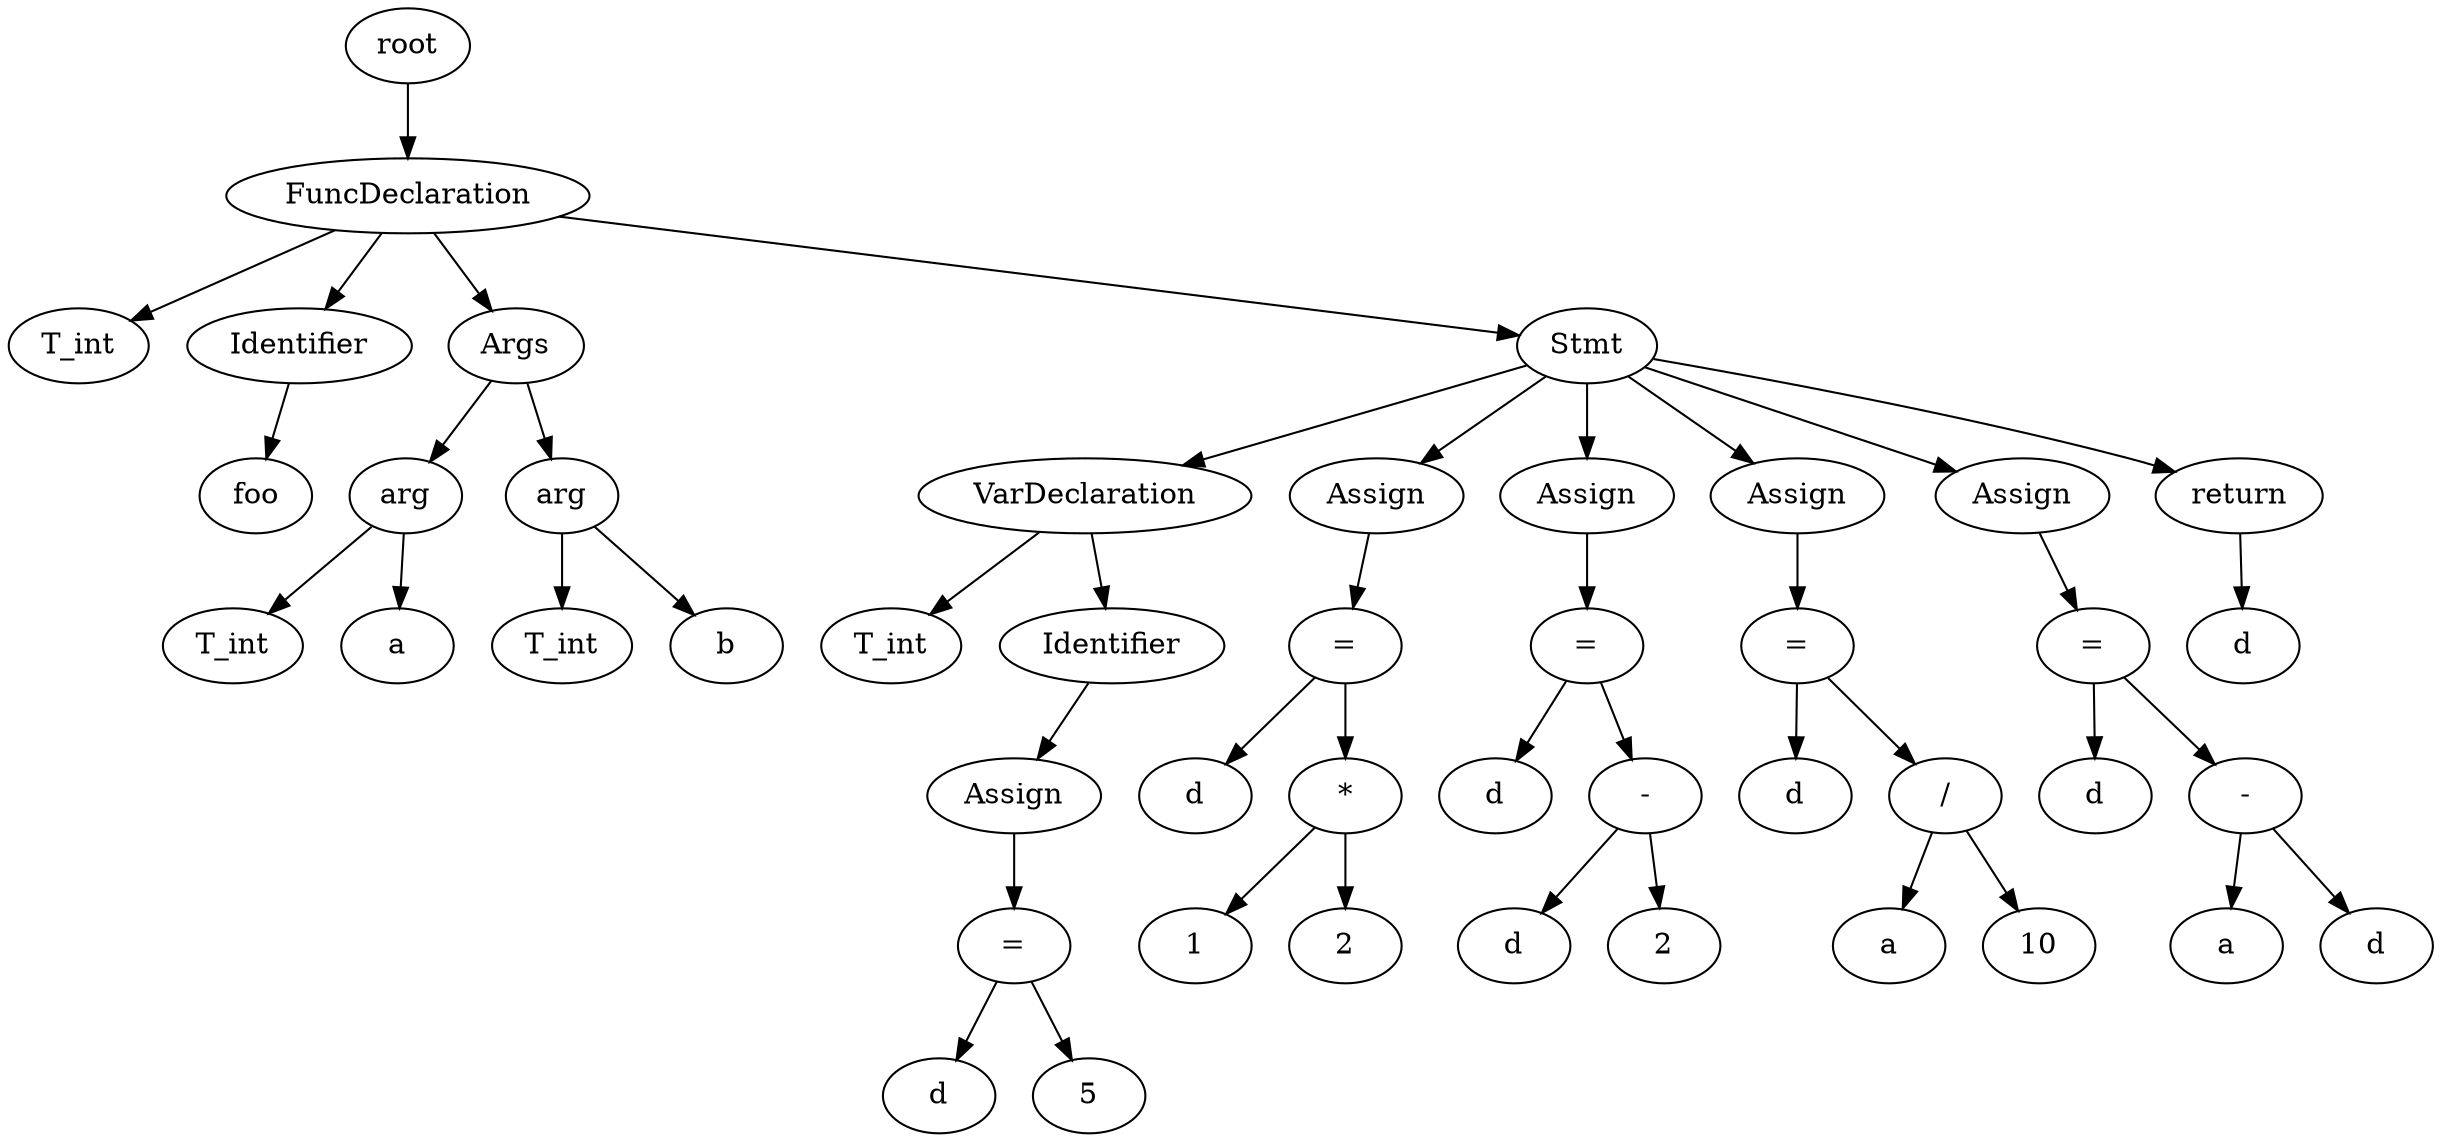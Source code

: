 // root
digraph {
	None [label=root]
	0 [label=FuncDeclaration]
	None -> 0
	1 [label=T_int]
	0 -> 1
	2 [label=Identifier]
	0 -> 2
	3 [label=foo]
	2 -> 3
	4 [label=Args]
	0 -> 4
	5 [label=arg]
	4 -> 5
	6 [label=T_int]
	5 -> 6
	7 [label=a]
	5 -> 7
	8 [label=arg]
	4 -> 8
	9 [label=T_int]
	8 -> 9
	10 [label=b]
	8 -> 10
	11 [label=Stmt]
	0 -> 11
	12 [label=VarDeclaration]
	11 -> 12
	13 [label=T_int]
	12 -> 13
	14 [label=Identifier]
	12 -> 14
	15 [label=Assign]
	14 -> 15
	17 [label="="]
	15 -> 17
	16 [label=d]
	17 -> 16
	18 [label=5]
	17 -> 18
	19 [label=Assign]
	11 -> 19
	21 [label="="]
	19 -> 21
	20 [label=d]
	21 -> 20
	23 [label="*"]
	21 -> 23
	22 [label=1]
	23 -> 22
	24 [label=2]
	23 -> 24
	25 [label=Assign]
	11 -> 25
	27 [label="="]
	25 -> 27
	26 [label=d]
	27 -> 26
	29 [label="-"]
	27 -> 29
	28 [label=d]
	29 -> 28
	30 [label=2]
	29 -> 30
	31 [label=Assign]
	11 -> 31
	33 [label="="]
	31 -> 33
	32 [label=d]
	33 -> 32
	35 [label="/"]
	33 -> 35
	34 [label=a]
	35 -> 34
	36 [label=10]
	35 -> 36
	37 [label=Assign]
	11 -> 37
	39 [label="="]
	37 -> 39
	38 [label=d]
	39 -> 38
	41 [label="-"]
	39 -> 41
	40 [label=a]
	41 -> 40
	42 [label=d]
	41 -> 42
	43 [label=return]
	11 -> 43
	44 [label=d]
	43 -> 44
}
